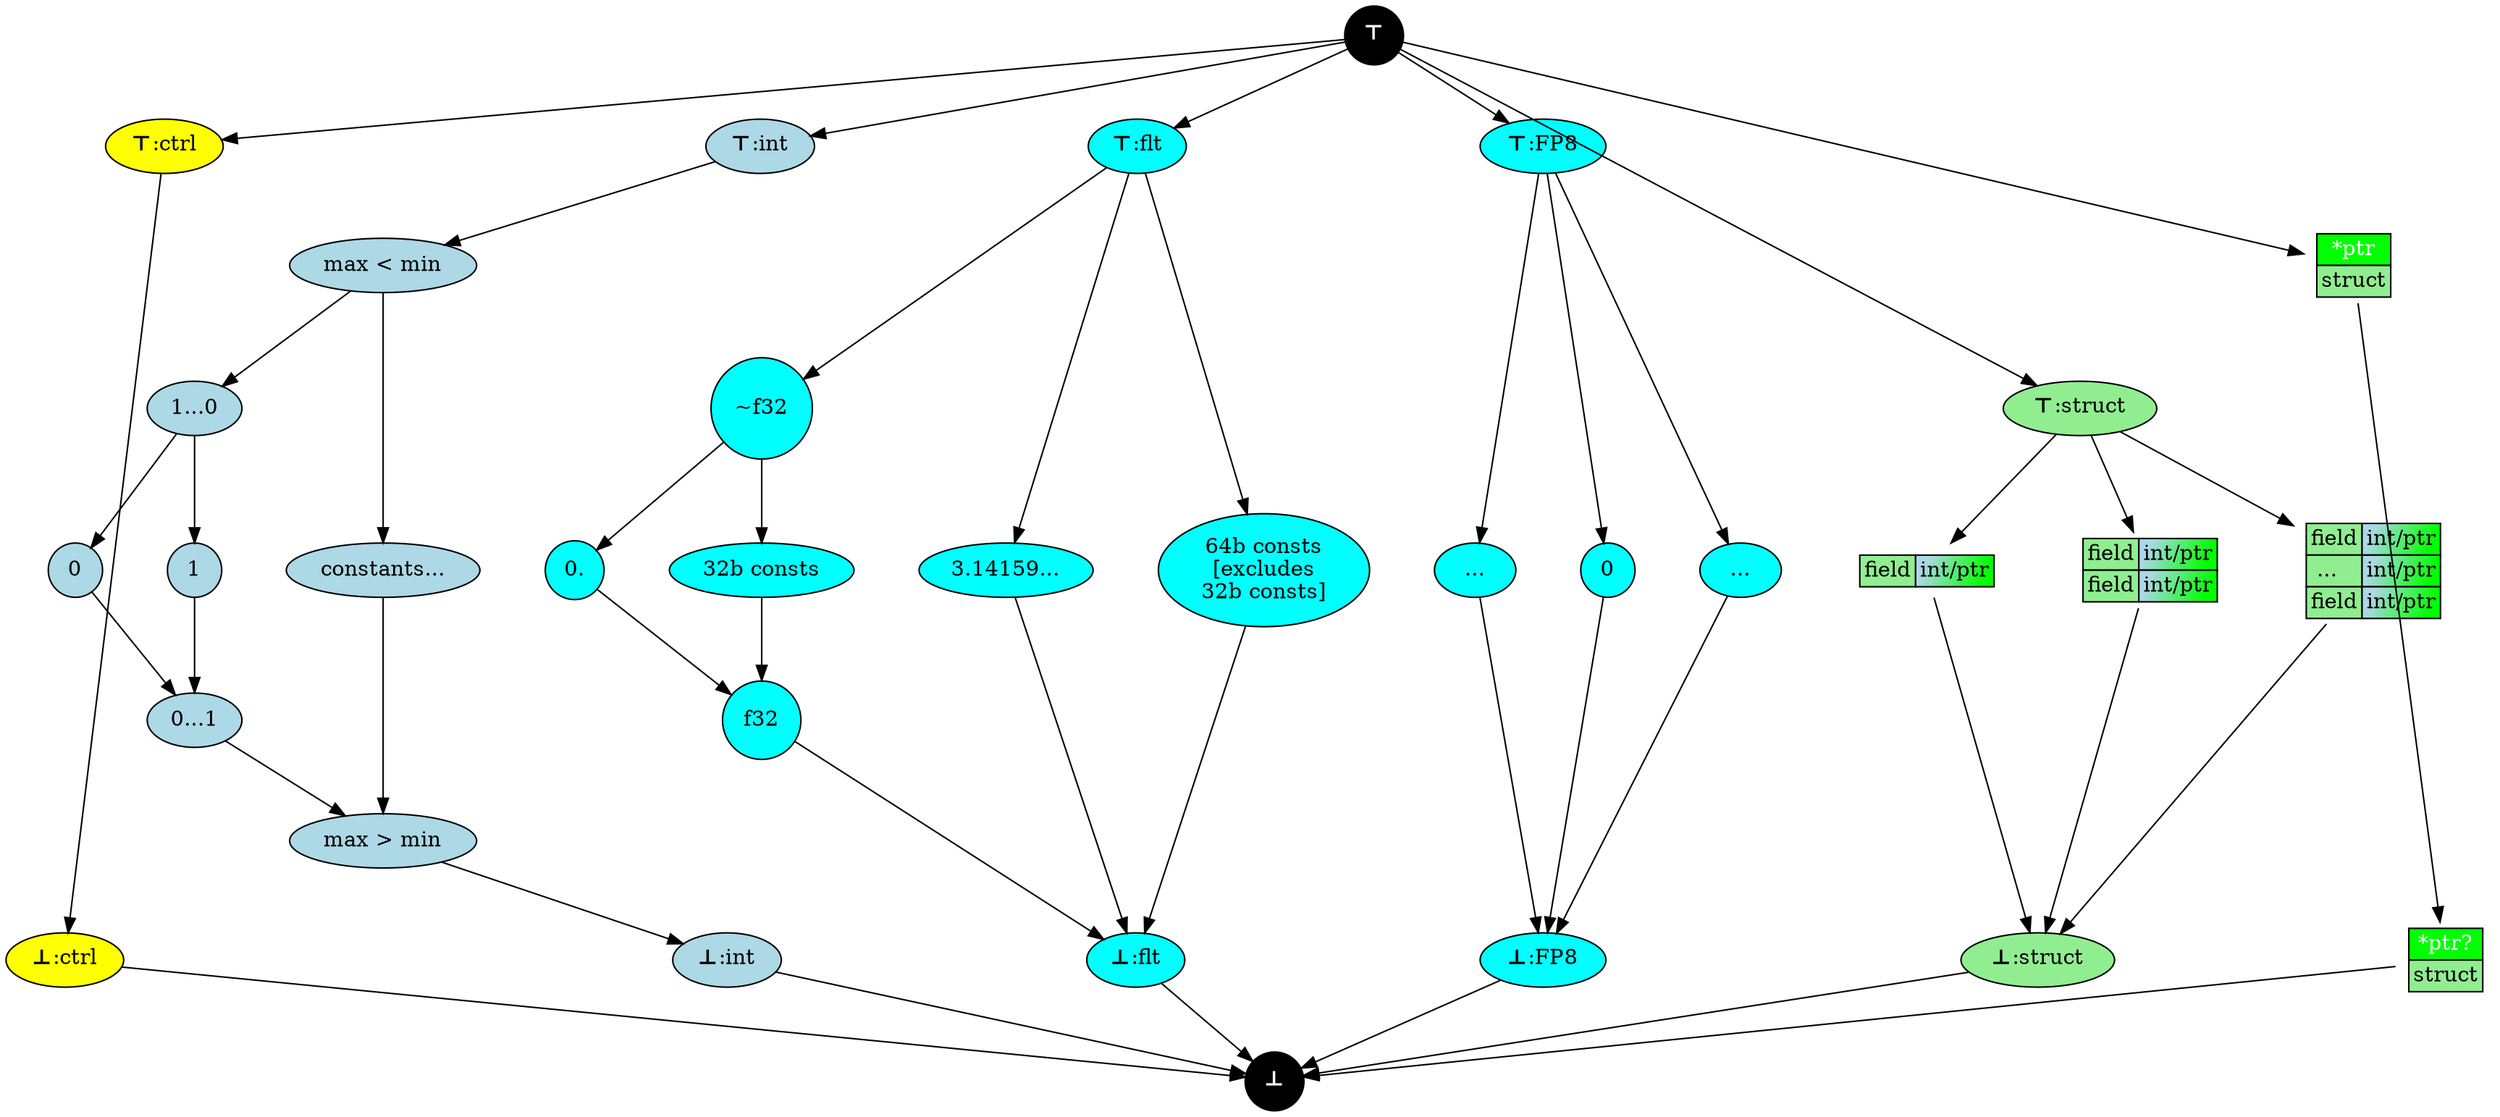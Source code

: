 digraph Lattice {
    compound = true;
    // Define nodes
    splines=false;
    node [shape=circle, style=filled];
    nodesep=0.6;

    TOP [label=<<B>⊤</B >>, fillcolor=black, fontcolor=white];
    BOT [label=<<B>⊥</B>>, fillcolor=black, fontcolor=white];

    // ----------------------
    // Control
    XCTRL [label=<<B>⊤</B >:ctrl>, fillcolor=yellow, shape=oval];
    CTRL  [label=<<B>⊥</B>:ctrl>, fillcolor=yellow, shape=oval];

    TOP   -> XCTRL;
    XCTRL -> CTRL;
    CTRL  -> BOT;

    // ----------------------
    // Integers
    INT_TOP [label=<<B>⊤</B >:int>, fillcolor=lightblue, shape=oval];
    INT_BOT [label=<<B>⊥</B>:int>, fillcolor=lightblue, shape=oval];

    INT_HI    [label="max < min" , fillcolor=lightblue, shape=oval];
    INT_XBOOL [label="1...0", fillcolor=lightblue, shape=oval];
    INT_CON   [label="constants...", fillcolor=lightblue, shape=oval];
    INT_CON0  [label="0", fillcolor=lightblue];
    INT_CON1  [label="1", fillcolor=lightblue];
    INT_BOOL  [label="0...1", fillcolor=lightblue,shape=oval];
    INT_LO    [label="max > min" , fillcolor=lightblue, shape=oval];

    TOP        -> INT_TOP;
    INT_TOP    -> INT_HI;
    INT_HI     -> INT_XBOOL;
    INT_XBOOL  -> INT_CON0;
    INT_XBOOL  -> INT_CON1;
    INT_HI     -> INT_CON;
    INT_CON0   -> INT_BOOL;
    INT_CON1   -> INT_BOOL;
    INT_BOOL   -> INT_LO;
    INT_CON    -> INT_LO;
    INT_LO     -> INT_BOT;
    INT_BOT    -> BOT;

    INT_CON0 -> INT_CON1 -> INT_CON [style=invis];

    // ----------------------
    // Floats
    FLT_TOP [label=<<B>⊤</B >:flt>, fillcolor=aqua, shape=oval];
    FLT_BOT [label=<<B>⊥</B>:flt>, fillcolor=aqua, shape=oval];

    FLT_CON64  [label="64b consts\n[excludes\n32b consts]" , fillcolor=aqua, shape=oval];
    FLT_CON32  [label="32b consts", fillcolor=aqua, shape=oval];
    FLT_CONPI  [label="3.14159...", fillcolor=aqua, shape=oval];
    FLT_X32    [label="~f32", fillcolor=aqua];
    FLT_CON0   [label="0."  , fillcolor=aqua];
    FLT_32     [label="f32" , fillcolor=aqua];

    TOP       -> FLT_TOP;
    FLT_TOP   -> FLT_CON64
    FLT_TOP   -> FLT_CONPI
    FLT_CON64 -> FLT_BOT
    FLT_CONPI -> FLT_BOT
    
    FLT_TOP   -> FLT_X32;
    FLT_X32   -> FLT_CON0;
    FLT_X32   -> FLT_CON32;
    FLT_CON0  -> FLT_32;
    FLT_CON32 -> FLT_32;
    FLT_32    -> FLT_BOT
    
    FLT_BOT   -> BOT;

    FLT_CON0 -> FLT_CON32 -> FLT_CONPI -> FLT_CON64 [style=invis];

    // ----------------------
    // sub-Floats
    FL8_TOP [label=<<B>⊤</B >:FP8>, fillcolor=aqua, shape=oval];
    FL8_BOT [label=<<B>⊥</B>:FP8>, fillcolor=aqua, shape=oval];

    FL8_MINDOTS [label="...", fillcolor=aqua, shape=oval];
    FL8_ZERO    [label="0"  , fillcolor=aqua];
    FL8_MAXDOTS [label="...", fillcolor=aqua, shape=oval];

    TOP         -> FL8_TOP;
    FL8_TOP     -> FL8_MINDOTS;
    FL8_TOP     -> FL8_ZERO;
    FL8_TOP     -> FL8_MAXDOTS;
    FL8_MINDOTS -> FL8_BOT;
    FL8_ZERO    -> FL8_BOT;
    FL8_MAXDOTS -> FL8_BOT;
    FL8_BOT     -> BOT;

    FL8_MINDOTS -> FL8_ZERO -> FL8_MAXDOTS [style=invis];
    
    // ----------------------
    // Structs
    STRUCT_TOP    [label=<<B>⊤</B >:struct>, fillcolor=lightgreen, shape=oval];
    STRUCT_BOT    [label=<<B>⊥</B>:struct>, fillcolor=lightgreen, shape=oval];

    STRUCT_S1  [shape=none, fillcolor=none, label=<
      <TABLE BORDER="0" CELLBORDER="1" CELLSPACING="0">
        <TR><TD BGCOLOR="lightgreen">field</TD><TD BGCOLOR="lightblue:green" gradientangle="315">int/ptr</TD></TR>
      </TABLE>
    >];
    STRUCT_S2  [shape=none, fillcolor=none, label=<
      <TABLE BORDER="0" CELLBORDER="1" CELLSPACING="0">
        <TR><TD BGCOLOR="lightgreen">field</TD><TD BGCOLOR="lightblue:green" gradientangle="315">int/ptr</TD></TR>
        <TR><TD BGCOLOR="lightgreen">field</TD><TD BGCOLOR="lightblue:green" gradientangle="315">int/ptr</TD></TR>
      </TABLE>
    >];
    STRUCT_SN  [shape=none, fillcolor=none, label=<
      <TABLE BORDER="0" CELLBORDER="1" CELLSPACING="0">
        <TR><TD BGCOLOR="lightgreen">field</TD><TD BGCOLOR="lightblue:green" gradientangle="315">int/ptr</TD></TR>
        <TR><TD BGCOLOR="lightgreen">...  </TD><TD BGCOLOR="lightblue:green" gradientangle="315">int/ptr</TD></TR>
        <TR><TD BGCOLOR="lightgreen">field</TD><TD BGCOLOR="lightblue:green" gradientangle="315">int/ptr</TD></TR>
      </TABLE>
    >];


    TOP          -> STRUCT_TOP;
    STRUCT_TOP   -> STRUCT_S1;
    STRUCT_TOP   -> STRUCT_S2;
    STRUCT_TOP   -> STRUCT_SN;
    STRUCT_S1    -> STRUCT_BOT;
    STRUCT_S2    -> STRUCT_BOT;
    STRUCT_SN    -> STRUCT_BOT;
    STRUCT_BOT   -> BOT;

    STRUCT_S1 -> STRUCT_S2 -> STRUCT_SN [style=invis];

    // ----------------------
    // Pointers, just a boolean nil/not and a struct
    PTR  [shape=none, fillcolor=none, label=<
      <TABLE BORDER="0" CELLBORDER="1" CELLSPACING="0">
        <TR><TD BGCOLOR="green"><FONT color="white">*ptr</FONT></TD></TR>
        <TR><TD BGCOLOR="lightgreen">struct</TD></TR>
      </TABLE>
    >];
    PTR0  [shape=none, fillcolor=none, label=<
      <TABLE BORDER="0" CELLBORDER="1" CELLSPACING="0">
        <TR><TD BGCOLOR="green"><FONT color="white">*ptr?</FONT></TD></TR>
        <TR><TD BGCOLOR="lightgreen">struct</TD></TR>
      </TABLE>
    >];
    
    TOP  -> PTR;
    PTR  -> PTR0;
    PTR0 -> BOT;
    
    // Additional customization
    {rank=same; TOP}
    {rank=same; INT_TOP; FLT_TOP; FL8_TOP; XCTRL }
    {rank=same; INT_CON; INT_CON0; INT_CON1;
                FLT_CON32; FLT_CON64;  FLT_CON0; FLT_CONPI;
                FL8_MINDOTS; FL8_ZERO; FL8_MAXDOTS;
                STRUCT_S1; STRUCT_S2; STRUCT_SN;
    }
    {rank=same; INT_BOT; FLT_BOT; FL8_BOT; STRUCT_BOT; PTR0; CTRL; }
    {rank=same; BOT;}
}
